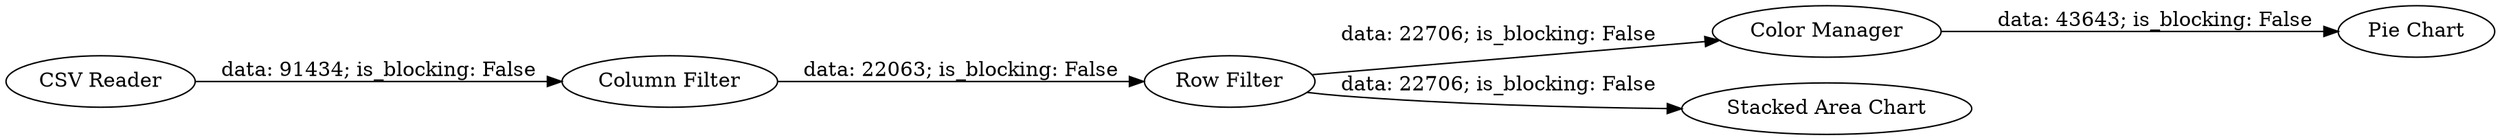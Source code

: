 digraph {
	"-5268413053936920918_1" [label="CSV Reader"]
	"-5268413053936920918_5" [label="Pie Chart"]
	"-5268413053936920918_3" [label="Row Filter"]
	"-5268413053936920918_4" [label="Color Manager"]
	"-5268413053936920918_2" [label="Column Filter"]
	"-5268413053936920918_6" [label="Stacked Area Chart"]
	"-5268413053936920918_1" -> "-5268413053936920918_2" [label="data: 91434; is_blocking: False"]
	"-5268413053936920918_3" -> "-5268413053936920918_4" [label="data: 22706; is_blocking: False"]
	"-5268413053936920918_3" -> "-5268413053936920918_6" [label="data: 22706; is_blocking: False"]
	"-5268413053936920918_2" -> "-5268413053936920918_3" [label="data: 22063; is_blocking: False"]
	"-5268413053936920918_4" -> "-5268413053936920918_5" [label="data: 43643; is_blocking: False"]
	rankdir=LR
}
